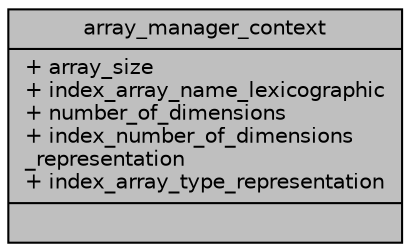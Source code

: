 digraph "array_manager_context"
{
 // LATEX_PDF_SIZE
  edge [fontname="Helvetica",fontsize="10",labelfontname="Helvetica",labelfontsize="10"];
  node [fontname="Helvetica",fontsize="10",shape=record];
  Node1 [label="{array_manager_context\n|+ array_size\l+ index_array_name_lexicographic\l+ number_of_dimensions\l+ index_number_of_dimensions\l_representation\l+ index_array_type_representation\l|}",height=0.2,width=0.4,color="black", fillcolor="grey75", style="filled", fontcolor="black",tooltip="A structure to manage the context of an array."];
}
